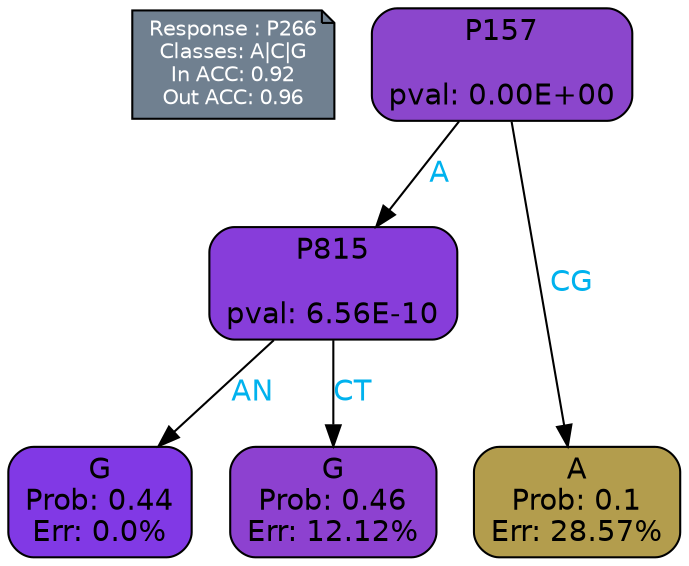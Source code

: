 digraph Tree {
node [shape=box, style="filled, rounded", color="black", fontname=helvetica] ;
graph [ranksep=equally, splines=polylines, bgcolor=transparent, dpi=600] ;
edge [fontname=helvetica] ;
LEGEND [label="Response : P266
Classes: A|C|G
In ACC: 0.92
Out ACC: 0.96
",shape=note,align=left,style=filled,fillcolor="slategray",fontcolor="white",fontsize=10];1 [label="P157

pval: 0.00E+00", fillcolor="#8b46cc"] ;
2 [label="P815

pval: 6.56E-10", fillcolor="#873dda"] ;
3 [label="G
Prob: 0.44
Err: 0.0%", fillcolor="#8139e5"] ;
4 [label="G
Prob: 0.46
Err: 12.12%", fillcolor="#8d41d0"] ;
5 [label="A
Prob: 0.1
Err: 28.57%", fillcolor="#b39d4d"] ;
1 -> 2 [label="A",fontcolor=deepskyblue2] ;
1 -> 5 [label="CG",fontcolor=deepskyblue2] ;
2 -> 3 [label="AN",fontcolor=deepskyblue2] ;
2 -> 4 [label="CT",fontcolor=deepskyblue2] ;
{rank = same; 3;4;5;}{rank = same; LEGEND;1;}}